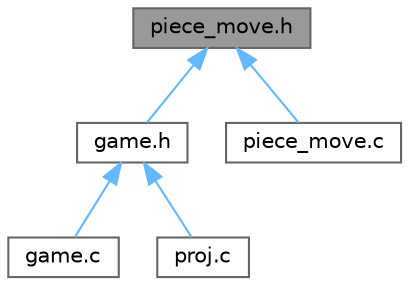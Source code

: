 digraph "piece_move.h"
{
 // LATEX_PDF_SIZE
  bgcolor="transparent";
  edge [fontname=Helvetica,fontsize=10,labelfontname=Helvetica,labelfontsize=10];
  node [fontname=Helvetica,fontsize=10,shape=box,height=0.2,width=0.4];
  Node1 [label="piece_move.h",height=0.2,width=0.4,color="gray40", fillcolor="grey60", style="filled", fontcolor="black",tooltip=" "];
  Node1 -> Node2 [dir="back",color="steelblue1",style="solid"];
  Node2 [label="game.h",height=0.2,width=0.4,color="grey40", fillcolor="white", style="filled",URL="$game_8h.html",tooltip=" "];
  Node2 -> Node3 [dir="back",color="steelblue1",style="solid"];
  Node3 [label="game.c",height=0.2,width=0.4,color="grey40", fillcolor="white", style="filled",URL="$game_8c.html",tooltip=" "];
  Node2 -> Node4 [dir="back",color="steelblue1",style="solid"];
  Node4 [label="proj.c",height=0.2,width=0.4,color="grey40", fillcolor="white", style="filled",URL="$proj_8c.html",tooltip=" "];
  Node1 -> Node5 [dir="back",color="steelblue1",style="solid"];
  Node5 [label="piece_move.c",height=0.2,width=0.4,color="grey40", fillcolor="white", style="filled",URL="$piece__move_8c.html",tooltip=" "];
}
